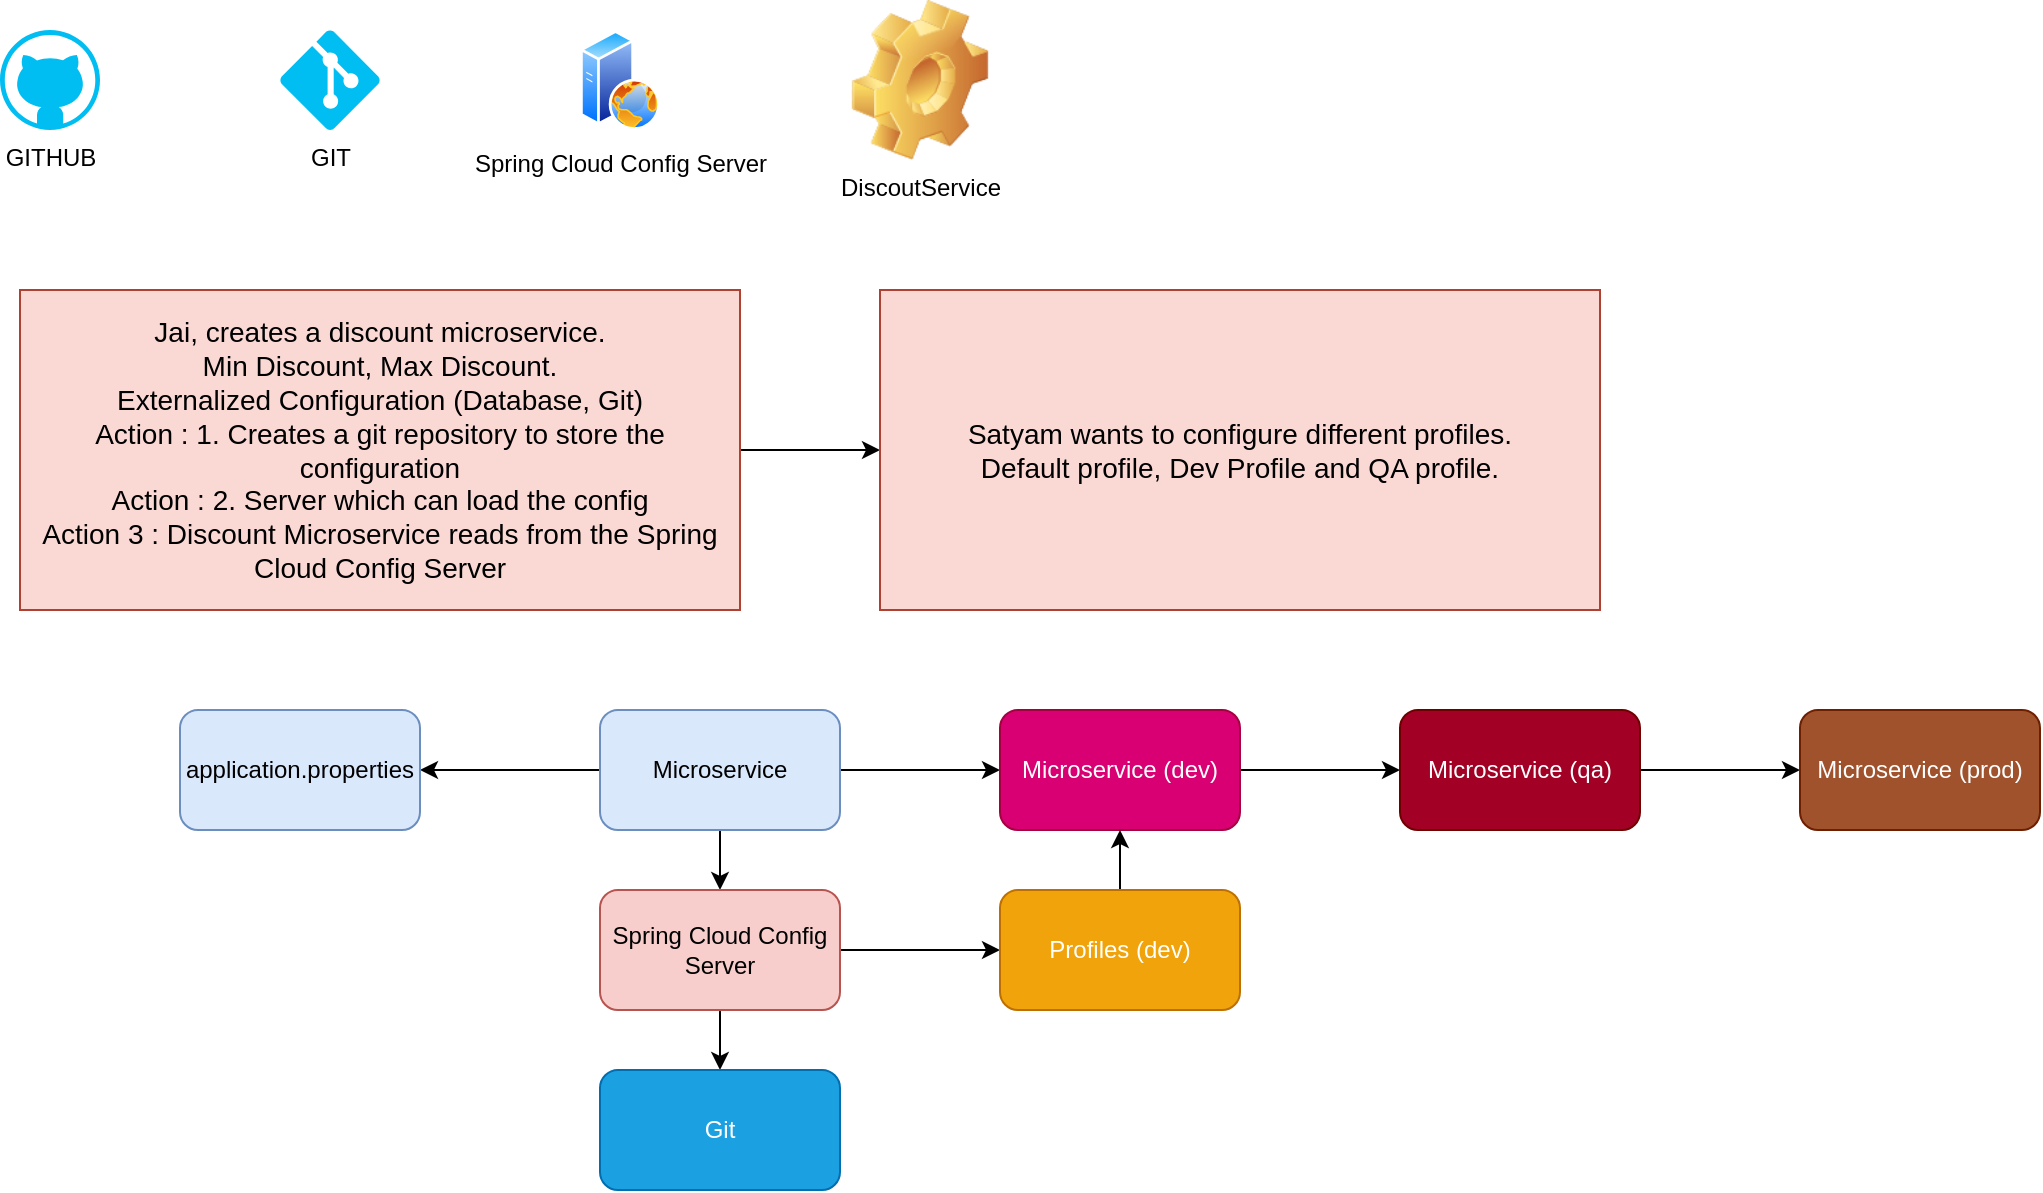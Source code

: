 <mxfile version="14.5.1" type="device" pages="3"><diagram id="8tVQFmnxUkmYBKI5mwDB" name="Spring Cloud Config Workflow"><mxGraphModel dx="1038" dy="616" grid="1" gridSize="10" guides="1" tooltips="1" connect="1" arrows="1" fold="1" page="1" pageScale="1" pageWidth="850" pageHeight="1100" math="0" shadow="0"><root><mxCell id="nVo9fhPFUoN9J3JEFohB-0"/><mxCell id="nVo9fhPFUoN9J3JEFohB-1" parent="nVo9fhPFUoN9J3JEFohB-0"/><mxCell id="nVo9fhPFUoN9J3JEFohB-2" value="GIT" style="verticalLabelPosition=bottom;html=1;verticalAlign=top;align=center;strokeColor=none;fillColor=#00BEF2;shape=mxgraph.azure.git_repository;" parent="nVo9fhPFUoN9J3JEFohB-1" vertex="1"><mxGeometry x="160" y="40" width="50" height="50" as="geometry"/></mxCell><mxCell id="nVo9fhPFUoN9J3JEFohB-3" value="GITHUB" style="verticalLabelPosition=bottom;html=1;verticalAlign=top;align=center;strokeColor=none;fillColor=#00BEF2;shape=mxgraph.azure.github_code;pointerEvents=1;" parent="nVo9fhPFUoN9J3JEFohB-1" vertex="1"><mxGeometry x="20" y="40" width="50" height="50" as="geometry"/></mxCell><mxCell id="nVo9fhPFUoN9J3JEFohB-4" value="Spring Cloud Config Server" style="aspect=fixed;perimeter=ellipsePerimeter;html=1;align=center;shadow=0;dashed=0;spacingTop=3;image;image=img/lib/active_directory/web_server.svg;" parent="nVo9fhPFUoN9J3JEFohB-1" vertex="1"><mxGeometry x="310" y="40" width="40" height="50" as="geometry"/></mxCell><mxCell id="nVo9fhPFUoN9J3JEFohB-5" value="DiscoutService" style="image;html=1;image=img/lib/clip_art/general/Gear_128x128.png" parent="nVo9fhPFUoN9J3JEFohB-1" vertex="1"><mxGeometry x="440" y="25" width="80" height="80" as="geometry"/></mxCell><mxCell id="nVo9fhPFUoN9J3JEFohB-10" value="" style="edgeStyle=orthogonalEdgeStyle;rounded=0;orthogonalLoop=1;jettySize=auto;html=1;fontSize=14;" parent="nVo9fhPFUoN9J3JEFohB-1" source="nVo9fhPFUoN9J3JEFohB-8" target="nVo9fhPFUoN9J3JEFohB-9" edge="1"><mxGeometry relative="1" as="geometry"/></mxCell><mxCell id="nVo9fhPFUoN9J3JEFohB-8" value="Jai, creates a discount microservice.&lt;br&gt;Min Discount, Max Discount.&lt;br&gt;Externalized Configuration (Database, Git)&lt;br&gt;Action : 1. Creates a git repository to store the configuration&lt;br&gt;Action : 2. Server which can load the config&lt;br&gt;Action 3 : Discount Microservice reads from the Spring Cloud Config Server" style="rounded=0;whiteSpace=wrap;html=1;fontSize=14;fillColor=#fad9d5;strokeColor=#ae4132;" parent="nVo9fhPFUoN9J3JEFohB-1" vertex="1"><mxGeometry x="30" y="170" width="360" height="160" as="geometry"/></mxCell><mxCell id="nVo9fhPFUoN9J3JEFohB-9" value="Satyam wants to configure different profiles.&lt;br&gt;Default profile, Dev Profile and QA profile." style="rounded=0;whiteSpace=wrap;html=1;fontSize=14;fillColor=#fad9d5;strokeColor=#ae4132;" parent="nVo9fhPFUoN9J3JEFohB-1" vertex="1"><mxGeometry x="460" y="170" width="360" height="160" as="geometry"/></mxCell><mxCell id="9R1FDR1BcH8NOhPrxdVn-2" value="" style="edgeStyle=orthogonalEdgeStyle;rounded=0;orthogonalLoop=1;jettySize=auto;html=1;" parent="nVo9fhPFUoN9J3JEFohB-1" source="9R1FDR1BcH8NOhPrxdVn-0" target="9R1FDR1BcH8NOhPrxdVn-1" edge="1"><mxGeometry relative="1" as="geometry"/></mxCell><mxCell id="9R1FDR1BcH8NOhPrxdVn-4" value="" style="edgeStyle=orthogonalEdgeStyle;rounded=0;orthogonalLoop=1;jettySize=auto;html=1;" parent="nVo9fhPFUoN9J3JEFohB-1" source="9R1FDR1BcH8NOhPrxdVn-0" target="9R1FDR1BcH8NOhPrxdVn-3" edge="1"><mxGeometry relative="1" as="geometry"/></mxCell><mxCell id="9R1FDR1BcH8NOhPrxdVn-8" value="" style="edgeStyle=orthogonalEdgeStyle;rounded=0;orthogonalLoop=1;jettySize=auto;html=1;" parent="nVo9fhPFUoN9J3JEFohB-1" source="9R1FDR1BcH8NOhPrxdVn-0" target="9R1FDR1BcH8NOhPrxdVn-7" edge="1"><mxGeometry relative="1" as="geometry"/></mxCell><mxCell id="9R1FDR1BcH8NOhPrxdVn-0" value="Microservice" style="rounded=1;whiteSpace=wrap;html=1;fillColor=#dae8fc;strokeColor=#6c8ebf;" parent="nVo9fhPFUoN9J3JEFohB-1" vertex="1"><mxGeometry x="320" y="380" width="120" height="60" as="geometry"/></mxCell><mxCell id="9R1FDR1BcH8NOhPrxdVn-1" value="application.properties" style="rounded=1;whiteSpace=wrap;html=1;fillColor=#dae8fc;strokeColor=#6c8ebf;" parent="nVo9fhPFUoN9J3JEFohB-1" vertex="1"><mxGeometry x="110" y="380" width="120" height="60" as="geometry"/></mxCell><mxCell id="9R1FDR1BcH8NOhPrxdVn-6" value="" style="edgeStyle=orthogonalEdgeStyle;rounded=0;orthogonalLoop=1;jettySize=auto;html=1;" parent="nVo9fhPFUoN9J3JEFohB-1" source="9R1FDR1BcH8NOhPrxdVn-3" target="9R1FDR1BcH8NOhPrxdVn-5" edge="1"><mxGeometry relative="1" as="geometry"/></mxCell><mxCell id="9R1FDR1BcH8NOhPrxdVn-16" style="edgeStyle=orthogonalEdgeStyle;rounded=0;orthogonalLoop=1;jettySize=auto;html=1;" parent="nVo9fhPFUoN9J3JEFohB-1" source="9R1FDR1BcH8NOhPrxdVn-3" target="9R1FDR1BcH8NOhPrxdVn-15" edge="1"><mxGeometry relative="1" as="geometry"/></mxCell><mxCell id="9R1FDR1BcH8NOhPrxdVn-3" value="Spring Cloud Config Server" style="rounded=1;whiteSpace=wrap;html=1;fillColor=#f8cecc;strokeColor=#b85450;" parent="nVo9fhPFUoN9J3JEFohB-1" vertex="1"><mxGeometry x="320" y="470" width="120" height="60" as="geometry"/></mxCell><mxCell id="9R1FDR1BcH8NOhPrxdVn-5" value="Git" style="rounded=1;whiteSpace=wrap;html=1;fillColor=#1ba1e2;strokeColor=#006EAF;fontColor=#ffffff;" parent="nVo9fhPFUoN9J3JEFohB-1" vertex="1"><mxGeometry x="320" y="560" width="120" height="60" as="geometry"/></mxCell><mxCell id="9R1FDR1BcH8NOhPrxdVn-10" value="" style="edgeStyle=orthogonalEdgeStyle;rounded=0;orthogonalLoop=1;jettySize=auto;html=1;" parent="nVo9fhPFUoN9J3JEFohB-1" source="9R1FDR1BcH8NOhPrxdVn-7" target="9R1FDR1BcH8NOhPrxdVn-9" edge="1"><mxGeometry relative="1" as="geometry"/></mxCell><mxCell id="9R1FDR1BcH8NOhPrxdVn-7" value="Microservice (dev)" style="rounded=1;whiteSpace=wrap;html=1;fillColor=#d80073;strokeColor=#A50040;fontColor=#ffffff;" parent="nVo9fhPFUoN9J3JEFohB-1" vertex="1"><mxGeometry x="520" y="380" width="120" height="60" as="geometry"/></mxCell><mxCell id="9R1FDR1BcH8NOhPrxdVn-12" value="" style="edgeStyle=orthogonalEdgeStyle;rounded=0;orthogonalLoop=1;jettySize=auto;html=1;" parent="nVo9fhPFUoN9J3JEFohB-1" source="9R1FDR1BcH8NOhPrxdVn-9" target="9R1FDR1BcH8NOhPrxdVn-11" edge="1"><mxGeometry relative="1" as="geometry"/></mxCell><mxCell id="9R1FDR1BcH8NOhPrxdVn-9" value="Microservice (qa)" style="rounded=1;whiteSpace=wrap;html=1;fillColor=#a20025;strokeColor=#6F0000;fontColor=#ffffff;" parent="nVo9fhPFUoN9J3JEFohB-1" vertex="1"><mxGeometry x="720" y="380" width="120" height="60" as="geometry"/></mxCell><mxCell id="9R1FDR1BcH8NOhPrxdVn-11" value="Microservice (prod)" style="rounded=1;whiteSpace=wrap;html=1;fillColor=#a0522d;strokeColor=#6D1F00;fontColor=#ffffff;" parent="nVo9fhPFUoN9J3JEFohB-1" vertex="1"><mxGeometry x="920" y="380" width="120" height="60" as="geometry"/></mxCell><mxCell id="9R1FDR1BcH8NOhPrxdVn-17" value="" style="edgeStyle=orthogonalEdgeStyle;rounded=0;orthogonalLoop=1;jettySize=auto;html=1;" parent="nVo9fhPFUoN9J3JEFohB-1" source="9R1FDR1BcH8NOhPrxdVn-15" target="9R1FDR1BcH8NOhPrxdVn-7" edge="1"><mxGeometry relative="1" as="geometry"/></mxCell><mxCell id="9R1FDR1BcH8NOhPrxdVn-15" value="Profiles (dev)" style="rounded=1;whiteSpace=wrap;html=1;fillColor=#f0a30a;strokeColor=#BD7000;fontColor=#ffffff;" parent="nVo9fhPFUoN9J3JEFohB-1" vertex="1"><mxGeometry x="520" y="470" width="120" height="60" as="geometry"/></mxCell></root></mxGraphModel></diagram><diagram id="91e-y483EE4_xm6-s-wn" name="Ribbon"><mxGraphModel dx="1038" dy="616" grid="1" gridSize="10" guides="1" tooltips="1" connect="1" arrows="1" fold="1" page="1" pageScale="1" pageWidth="850" pageHeight="1100" math="0" shadow="0"><root><mxCell id="ySZlbMCtOUuRCgdsc5Ie-0"/><mxCell id="ySZlbMCtOUuRCgdsc5Ie-1" parent="ySZlbMCtOUuRCgdsc5Ie-0"/><mxCell id="ySZlbMCtOUuRCgdsc5Ie-2" value="Product Service" style="rounded=1;whiteSpace=wrap;html=1;" parent="ySZlbMCtOUuRCgdsc5Ie-1" vertex="1"><mxGeometry x="120" y="80" width="120" height="60" as="geometry"/></mxCell><mxCell id="ySZlbMCtOUuRCgdsc5Ie-3" value="Product Service" style="rounded=1;whiteSpace=wrap;html=1;" parent="ySZlbMCtOUuRCgdsc5Ie-1" vertex="1"><mxGeometry x="320" y="80" width="120" height="60" as="geometry"/></mxCell><mxCell id="ySZlbMCtOUuRCgdsc5Ie-4" value="Product Service" style="rounded=1;whiteSpace=wrap;html=1;fillColor=#f8cecc;strokeColor=#b85450;" parent="ySZlbMCtOUuRCgdsc5Ie-1" vertex="1"><mxGeometry x="530" y="80" width="120" height="60" as="geometry"/></mxCell><mxCell id="ySZlbMCtOUuRCgdsc5Ie-5" value="Product Service 7070" style="rounded=1;whiteSpace=wrap;html=1;fillColor=#f8cecc;strokeColor=#b85450;" parent="ySZlbMCtOUuRCgdsc5Ie-1" vertex="1"><mxGeometry x="120" y="80" width="120" height="60" as="geometry"/></mxCell><mxCell id="ySZlbMCtOUuRCgdsc5Ie-6" value="Product Service 7071" style="rounded=1;whiteSpace=wrap;html=1;fillColor=#f8cecc;strokeColor=#b85450;" parent="ySZlbMCtOUuRCgdsc5Ie-1" vertex="1"><mxGeometry x="320" y="80" width="120" height="60" as="geometry"/></mxCell><mxCell id="ySZlbMCtOUuRCgdsc5Ie-9" style="edgeStyle=orthogonalEdgeStyle;rounded=0;orthogonalLoop=1;jettySize=auto;html=1;" parent="ySZlbMCtOUuRCgdsc5Ie-1" source="ySZlbMCtOUuRCgdsc5Ie-7" target="ySZlbMCtOUuRCgdsc5Ie-5" edge="1"><mxGeometry relative="1" as="geometry"/></mxCell><mxCell id="ySZlbMCtOUuRCgdsc5Ie-18" value="Feign" style="edgeLabel;html=1;align=center;verticalAlign=middle;resizable=0;points=[];" parent="ySZlbMCtOUuRCgdsc5Ie-9" vertex="1" connectable="0"><mxGeometry x="-0.229" y="1" relative="1" as="geometry"><mxPoint as="offset"/></mxGeometry></mxCell><mxCell id="ySZlbMCtOUuRCgdsc5Ie-13" style="edgeStyle=orthogonalEdgeStyle;rounded=0;orthogonalLoop=1;jettySize=auto;html=1;entryX=0;entryY=0.5;entryDx=0;entryDy=0;" parent="ySZlbMCtOUuRCgdsc5Ie-1" source="ySZlbMCtOUuRCgdsc5Ie-7" target="ySZlbMCtOUuRCgdsc5Ie-6" edge="1"><mxGeometry relative="1" as="geometry"/></mxCell><mxCell id="ySZlbMCtOUuRCgdsc5Ie-7" value="Product Client 5050" style="rounded=1;whiteSpace=wrap;html=1;fillColor=#d5e8d4;strokeColor=#82b366;" parent="ySZlbMCtOUuRCgdsc5Ie-1" vertex="1"><mxGeometry x="120" y="250" width="120" height="60" as="geometry"/></mxCell><mxCell id="ySZlbMCtOUuRCgdsc5Ie-10" style="edgeStyle=orthogonalEdgeStyle;rounded=0;orthogonalLoop=1;jettySize=auto;html=1;" parent="ySZlbMCtOUuRCgdsc5Ie-1" source="ySZlbMCtOUuRCgdsc5Ie-8" target="ySZlbMCtOUuRCgdsc5Ie-6" edge="1"><mxGeometry relative="1" as="geometry"/></mxCell><mxCell id="ySZlbMCtOUuRCgdsc5Ie-14" style="edgeStyle=orthogonalEdgeStyle;rounded=0;orthogonalLoop=1;jettySize=auto;html=1;entryX=0;entryY=0.5;entryDx=0;entryDy=0;" parent="ySZlbMCtOUuRCgdsc5Ie-1" source="ySZlbMCtOUuRCgdsc5Ie-8" target="ySZlbMCtOUuRCgdsc5Ie-4" edge="1"><mxGeometry relative="1" as="geometry"/></mxCell><mxCell id="ySZlbMCtOUuRCgdsc5Ie-8" value="Product Client 5051" style="rounded=1;whiteSpace=wrap;html=1;fillColor=#d5e8d4;strokeColor=#82b366;" parent="ySZlbMCtOUuRCgdsc5Ie-1" vertex="1"><mxGeometry x="320" y="250" width="120" height="60" as="geometry"/></mxCell><mxCell id="ySZlbMCtOUuRCgdsc5Ie-12" style="edgeStyle=orthogonalEdgeStyle;rounded=0;orthogonalLoop=1;jettySize=auto;html=1;entryX=0.582;entryY=1.017;entryDx=0;entryDy=0;entryPerimeter=0;" parent="ySZlbMCtOUuRCgdsc5Ie-1" source="ySZlbMCtOUuRCgdsc5Ie-11" target="ySZlbMCtOUuRCgdsc5Ie-4" edge="1"><mxGeometry relative="1" as="geometry"/></mxCell><mxCell id="ySZlbMCtOUuRCgdsc5Ie-15" style="edgeStyle=orthogonalEdgeStyle;rounded=0;orthogonalLoop=1;jettySize=auto;html=1;entryX=0;entryY=0.5;entryDx=0;entryDy=0;" parent="ySZlbMCtOUuRCgdsc5Ie-1" source="ySZlbMCtOUuRCgdsc5Ie-11" target="ySZlbMCtOUuRCgdsc5Ie-5" edge="1"><mxGeometry relative="1" as="geometry"><Array as="points"><mxPoint x="720" y="280"/><mxPoint x="720" y="30"/><mxPoint x="100" y="30"/><mxPoint x="100" y="110"/></Array></mxGeometry></mxCell><mxCell id="ySZlbMCtOUuRCgdsc5Ie-11" value="Product Client" style="rounded=1;whiteSpace=wrap;html=1;fillColor=#d5e8d4;strokeColor=#82b366;" parent="ySZlbMCtOUuRCgdsc5Ie-1" vertex="1"><mxGeometry x="540" y="250" width="120" height="60" as="geometry"/></mxCell><mxCell id="ySZlbMCtOUuRCgdsc5Ie-16" value="Load balancing with Ribbon" style="text;html=1;align=center;verticalAlign=middle;resizable=0;points=[];autosize=1;fontStyle=1" parent="ySZlbMCtOUuRCgdsc5Ie-1" vertex="1"><mxGeometry x="270" y="350" width="180" height="20" as="geometry"/></mxCell><mxCell id="ySZlbMCtOUuRCgdsc5Ie-17" value="Eureka" style="rounded=1;whiteSpace=wrap;html=1;fillColor=#a20025;strokeColor=#6F0000;fontColor=#ffffff;" parent="ySZlbMCtOUuRCgdsc5Ie-1" vertex="1"><mxGeometry x="40" y="440" width="120" height="60" as="geometry"/></mxCell></root></mxGraphModel></diagram><diagram id="t6UTfuSpaFu57wCWN45c" name="Zuul"><mxGraphModel dx="1038" dy="616" grid="1" gridSize="10" guides="1" tooltips="1" connect="1" arrows="1" fold="1" page="1" pageScale="1" pageWidth="850" pageHeight="1100" math="0" shadow="0"><root><mxCell id="j5Wyw38VfYdvTm9sPC5C-0"/><mxCell id="j5Wyw38VfYdvTm9sPC5C-1" parent="j5Wyw38VfYdvTm9sPC5C-0"/><mxCell id="j5Wyw38VfYdvTm9sPC5C-2" value="Product Service" style="rounded=1;whiteSpace=wrap;html=1;" parent="j5Wyw38VfYdvTm9sPC5C-1" vertex="1"><mxGeometry x="150" y="80" width="120" height="60" as="geometry"/></mxCell><mxCell id="j5Wyw38VfYdvTm9sPC5C-3" value="Product Service" style="rounded=1;whiteSpace=wrap;html=1;" parent="j5Wyw38VfYdvTm9sPC5C-1" vertex="1"><mxGeometry x="350" y="80" width="120" height="60" as="geometry"/></mxCell><mxCell id="j5Wyw38VfYdvTm9sPC5C-4" value="Product Service" style="rounded=1;whiteSpace=wrap;html=1;fillColor=#f8cecc;strokeColor=#b85450;" parent="j5Wyw38VfYdvTm9sPC5C-1" vertex="1"><mxGeometry x="560" y="80" width="120" height="60" as="geometry"/></mxCell><mxCell id="j5Wyw38VfYdvTm9sPC5C-5" value="Product Service 7070" style="rounded=1;whiteSpace=wrap;html=1;fillColor=#f8cecc;strokeColor=#b85450;" parent="j5Wyw38VfYdvTm9sPC5C-1" vertex="1"><mxGeometry x="150" y="80" width="120" height="60" as="geometry"/></mxCell><mxCell id="j5Wyw38VfYdvTm9sPC5C-6" value="Product Service 7071" style="rounded=1;whiteSpace=wrap;html=1;fillColor=#f8cecc;strokeColor=#b85450;" parent="j5Wyw38VfYdvTm9sPC5C-1" vertex="1"><mxGeometry x="350" y="80" width="120" height="60" as="geometry"/></mxCell><mxCell id="j5Wyw38VfYdvTm9sPC5C-7" value="API Gateway" style="edgeStyle=orthogonalEdgeStyle;rounded=0;orthogonalLoop=1;jettySize=auto;html=1;fontColor=#67AB9F;" parent="j5Wyw38VfYdvTm9sPC5C-1" edge="1"><mxGeometry x="-0.255" relative="1" as="geometry"><mxPoint x="208" y="251" as="sourcePoint"/><mxPoint x="208" y="141" as="targetPoint"/><mxPoint as="offset"/></mxGeometry></mxCell><mxCell id="j5Wyw38VfYdvTm9sPC5C-8" value="Feign" style="edgeLabel;html=1;align=center;verticalAlign=middle;resizable=0;points=[];" parent="j5Wyw38VfYdvTm9sPC5C-7" vertex="1" connectable="0"><mxGeometry x="-0.229" y="1" relative="1" as="geometry"><mxPoint x="1" y="-38" as="offset"/></mxGeometry></mxCell><mxCell id="j5Wyw38VfYdvTm9sPC5C-9" style="edgeStyle=orthogonalEdgeStyle;rounded=0;orthogonalLoop=1;jettySize=auto;html=1;entryX=0;entryY=0.5;entryDx=0;entryDy=0;" parent="j5Wyw38VfYdvTm9sPC5C-1" source="j5Wyw38VfYdvTm9sPC5C-10" target="j5Wyw38VfYdvTm9sPC5C-6" edge="1"><mxGeometry relative="1" as="geometry"/></mxCell><mxCell id="j5Wyw38VfYdvTm9sPC5C-10" value="Product Client 5050" style="rounded=1;whiteSpace=wrap;html=1;fillColor=#d5e8d4;strokeColor=#82b366;" parent="j5Wyw38VfYdvTm9sPC5C-1" vertex="1"><mxGeometry x="150" y="250" width="120" height="60" as="geometry"/></mxCell><mxCell id="j5Wyw38VfYdvTm9sPC5C-11" style="edgeStyle=orthogonalEdgeStyle;rounded=0;orthogonalLoop=1;jettySize=auto;html=1;" parent="j5Wyw38VfYdvTm9sPC5C-1" source="j5Wyw38VfYdvTm9sPC5C-13" target="j5Wyw38VfYdvTm9sPC5C-6" edge="1"><mxGeometry relative="1" as="geometry"/></mxCell><mxCell id="j5Wyw38VfYdvTm9sPC5C-12" style="edgeStyle=orthogonalEdgeStyle;rounded=0;orthogonalLoop=1;jettySize=auto;html=1;entryX=0;entryY=0.5;entryDx=0;entryDy=0;" parent="j5Wyw38VfYdvTm9sPC5C-1" source="j5Wyw38VfYdvTm9sPC5C-13" target="j5Wyw38VfYdvTm9sPC5C-4" edge="1"><mxGeometry relative="1" as="geometry"/></mxCell><mxCell id="j5Wyw38VfYdvTm9sPC5C-13" value="Product Client 5051" style="rounded=1;whiteSpace=wrap;html=1;fillColor=#d5e8d4;strokeColor=#82b366;" parent="j5Wyw38VfYdvTm9sPC5C-1" vertex="1"><mxGeometry x="350" y="250" width="120" height="60" as="geometry"/></mxCell><mxCell id="j5Wyw38VfYdvTm9sPC5C-14" style="edgeStyle=orthogonalEdgeStyle;rounded=0;orthogonalLoop=1;jettySize=auto;html=1;entryX=0.582;entryY=1.017;entryDx=0;entryDy=0;entryPerimeter=0;" parent="j5Wyw38VfYdvTm9sPC5C-1" source="j5Wyw38VfYdvTm9sPC5C-16" target="j5Wyw38VfYdvTm9sPC5C-4" edge="1"><mxGeometry relative="1" as="geometry"/></mxCell><mxCell id="j5Wyw38VfYdvTm9sPC5C-15" style="edgeStyle=orthogonalEdgeStyle;rounded=0;orthogonalLoop=1;jettySize=auto;html=1;entryX=0;entryY=0.5;entryDx=0;entryDy=0;" parent="j5Wyw38VfYdvTm9sPC5C-1" source="j5Wyw38VfYdvTm9sPC5C-16" target="j5Wyw38VfYdvTm9sPC5C-5" edge="1"><mxGeometry relative="1" as="geometry"><Array as="points"><mxPoint x="750" y="280"/><mxPoint x="750" y="30"/><mxPoint x="130" y="30"/><mxPoint x="130" y="110"/></Array></mxGeometry></mxCell><mxCell id="j5Wyw38VfYdvTm9sPC5C-16" value="Product Client" style="rounded=1;whiteSpace=wrap;html=1;fillColor=#d5e8d4;strokeColor=#82b366;" parent="j5Wyw38VfYdvTm9sPC5C-1" vertex="1"><mxGeometry x="570" y="250" width="120" height="60" as="geometry"/></mxCell><mxCell id="j5Wyw38VfYdvTm9sPC5C-21" style="edgeStyle=orthogonalEdgeStyle;rounded=0;orthogonalLoop=1;jettySize=auto;html=1;entryX=0;entryY=0.75;entryDx=0;entryDy=0;" parent="j5Wyw38VfYdvTm9sPC5C-1" source="j5Wyw38VfYdvTm9sPC5C-19" target="j5Wyw38VfYdvTm9sPC5C-5" edge="1"><mxGeometry relative="1" as="geometry"><Array as="points"><mxPoint x="130" y="430"/><mxPoint x="130" y="125"/></Array></mxGeometry></mxCell><mxCell id="j5Wyw38VfYdvTm9sPC5C-23" value="" style="edgeStyle=orthogonalEdgeStyle;rounded=0;orthogonalLoop=1;jettySize=auto;html=1;" parent="j5Wyw38VfYdvTm9sPC5C-1" source="j5Wyw38VfYdvTm9sPC5C-19" target="j5Wyw38VfYdvTm9sPC5C-22" edge="1"><mxGeometry relative="1" as="geometry"/></mxCell><mxCell id="j5Wyw38VfYdvTm9sPC5C-28" style="edgeStyle=orthogonalEdgeStyle;rounded=0;orthogonalLoop=1;jettySize=auto;html=1;entryX=0.5;entryY=1;entryDx=0;entryDy=0;" parent="j5Wyw38VfYdvTm9sPC5C-1" source="j5Wyw38VfYdvTm9sPC5C-19" target="j5Wyw38VfYdvTm9sPC5C-10" edge="1"><mxGeometry relative="1" as="geometry"/></mxCell><mxCell id="j5Wyw38VfYdvTm9sPC5C-31" value="pre filter" style="edgeLabel;html=1;align=center;verticalAlign=middle;resizable=0;points=[];fontColor=#67AB9F;" parent="j5Wyw38VfYdvTm9sPC5C-28" vertex="1" connectable="0"><mxGeometry x="0.33" y="3" relative="1" as="geometry"><mxPoint as="offset"/></mxGeometry></mxCell><mxCell id="rCC8T-ifTDwq9krRn6II-1" style="edgeStyle=orthogonalEdgeStyle;rounded=0;orthogonalLoop=1;jettySize=auto;html=1;entryX=1;entryY=0.5;entryDx=0;entryDy=0;" edge="1" parent="j5Wyw38VfYdvTm9sPC5C-1" source="j5Wyw38VfYdvTm9sPC5C-19" target="rCC8T-ifTDwq9krRn6II-0"><mxGeometry relative="1" as="geometry"><Array as="points"><mxPoint x="380" y="530"/></Array></mxGeometry></mxCell><mxCell id="j5Wyw38VfYdvTm9sPC5C-19" value="API Gateway" style="rounded=1;whiteSpace=wrap;html=1;fillColor=#e1d5e7;strokeColor=#9673a6;" parent="j5Wyw38VfYdvTm9sPC5C-1" vertex="1"><mxGeometry x="350" y="410" width="120" height="60" as="geometry"/></mxCell><mxCell id="j5Wyw38VfYdvTm9sPC5C-22" value="Logging&lt;br&gt;Security&lt;br&gt;" style="rounded=1;whiteSpace=wrap;html=1;fillColor=#e1d5e7;strokeColor=#9673a6;" parent="j5Wyw38VfYdvTm9sPC5C-1" vertex="1"><mxGeometry x="550" y="410" width="120" height="60" as="geometry"/></mxCell><mxCell id="j5Wyw38VfYdvTm9sPC5C-30" style="edgeStyle=orthogonalEdgeStyle;rounded=0;orthogonalLoop=1;jettySize=auto;html=1;entryX=0.5;entryY=1;entryDx=0;entryDy=0;" parent="j5Wyw38VfYdvTm9sPC5C-1" source="j5Wyw38VfYdvTm9sPC5C-29" target="j5Wyw38VfYdvTm9sPC5C-19" edge="1"><mxGeometry relative="1" as="geometry"/></mxCell><mxCell id="j5Wyw38VfYdvTm9sPC5C-29" value="Request" style="ellipse;whiteSpace=wrap;html=1;aspect=fixed;fillColor=#1ba1e2;strokeColor=#006EAF;fontColor=#ffffff;" parent="j5Wyw38VfYdvTm9sPC5C-1" vertex="1"><mxGeometry x="370" y="540" width="80" height="80" as="geometry"/></mxCell><mxCell id="rCC8T-ifTDwq9krRn6II-0" value="Eureka" style="whiteSpace=wrap;html=1;aspect=fixed;fillColor=#d80073;strokeColor=#A50040;fontColor=#ffffff;" vertex="1" parent="j5Wyw38VfYdvTm9sPC5C-1"><mxGeometry x="70" y="490" width="80" height="80" as="geometry"/></mxCell></root></mxGraphModel></diagram></mxfile>